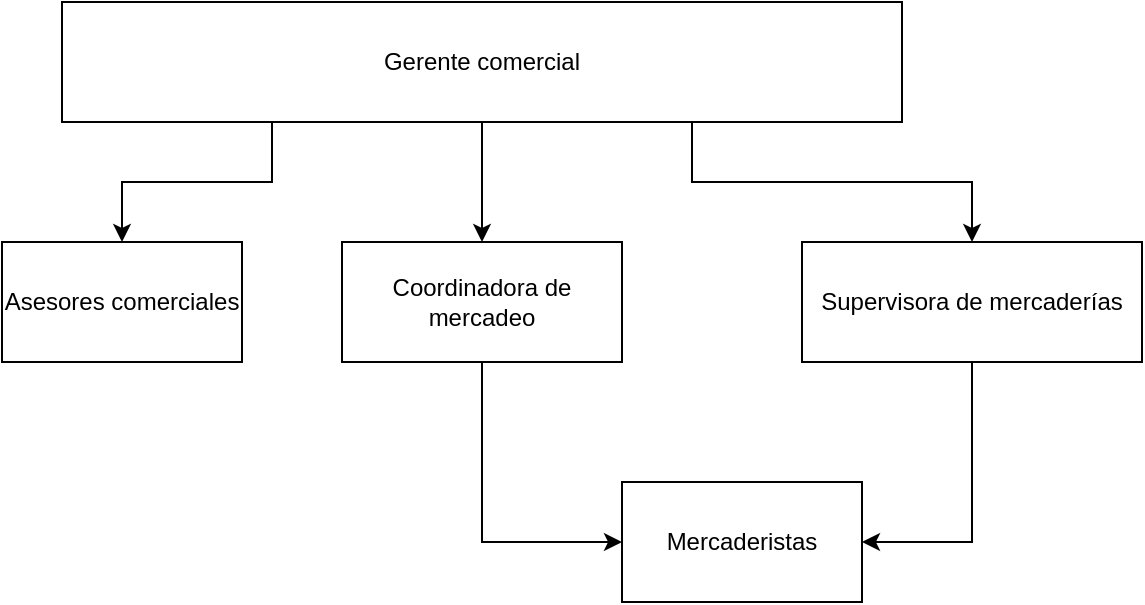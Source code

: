 <mxfile version="28.2.5">
  <diagram name="Página-1" id="z0kumTkfgIMJB3LU8zHn">
    <mxGraphModel dx="1665" dy="825" grid="1" gridSize="10" guides="1" tooltips="1" connect="1" arrows="1" fold="1" page="1" pageScale="1" pageWidth="1654" pageHeight="2336" math="0" shadow="0">
      <root>
        <mxCell id="0" />
        <mxCell id="1" parent="0" />
        <mxCell id="rROXHpLpStxra00sK2MU-6" style="edgeStyle=orthogonalEdgeStyle;rounded=0;orthogonalLoop=1;jettySize=auto;html=1;exitX=0.5;exitY=1;exitDx=0;exitDy=0;entryX=0.5;entryY=0;entryDx=0;entryDy=0;" edge="1" parent="1" source="rROXHpLpStxra00sK2MU-1" target="rROXHpLpStxra00sK2MU-2">
          <mxGeometry relative="1" as="geometry" />
        </mxCell>
        <mxCell id="rROXHpLpStxra00sK2MU-7" style="edgeStyle=orthogonalEdgeStyle;rounded=0;orthogonalLoop=1;jettySize=auto;html=1;exitX=0.75;exitY=1;exitDx=0;exitDy=0;entryX=0.5;entryY=0;entryDx=0;entryDy=0;" edge="1" parent="1" source="rROXHpLpStxra00sK2MU-1" target="rROXHpLpStxra00sK2MU-3">
          <mxGeometry relative="1" as="geometry" />
        </mxCell>
        <mxCell id="rROXHpLpStxra00sK2MU-8" style="edgeStyle=orthogonalEdgeStyle;rounded=0;orthogonalLoop=1;jettySize=auto;html=1;exitX=0.25;exitY=1;exitDx=0;exitDy=0;entryX=0.5;entryY=0;entryDx=0;entryDy=0;" edge="1" parent="1" source="rROXHpLpStxra00sK2MU-1" target="rROXHpLpStxra00sK2MU-5">
          <mxGeometry relative="1" as="geometry" />
        </mxCell>
        <mxCell id="rROXHpLpStxra00sK2MU-1" value="Gerente comercial" style="rounded=0;whiteSpace=wrap;html=1;" vertex="1" parent="1">
          <mxGeometry x="640" y="160" width="420" height="60" as="geometry" />
        </mxCell>
        <mxCell id="rROXHpLpStxra00sK2MU-11" style="edgeStyle=orthogonalEdgeStyle;rounded=0;orthogonalLoop=1;jettySize=auto;html=1;exitX=0.5;exitY=1;exitDx=0;exitDy=0;entryX=0;entryY=0.5;entryDx=0;entryDy=0;" edge="1" parent="1" source="rROXHpLpStxra00sK2MU-2" target="rROXHpLpStxra00sK2MU-4">
          <mxGeometry relative="1" as="geometry" />
        </mxCell>
        <mxCell id="rROXHpLpStxra00sK2MU-2" value="Coordinadora de mercadeo" style="rounded=0;whiteSpace=wrap;html=1;" vertex="1" parent="1">
          <mxGeometry x="780" y="280" width="140" height="60" as="geometry" />
        </mxCell>
        <mxCell id="rROXHpLpStxra00sK2MU-9" style="edgeStyle=orthogonalEdgeStyle;rounded=0;orthogonalLoop=1;jettySize=auto;html=1;exitX=0.5;exitY=1;exitDx=0;exitDy=0;entryX=1;entryY=0.5;entryDx=0;entryDy=0;" edge="1" parent="1" source="rROXHpLpStxra00sK2MU-3" target="rROXHpLpStxra00sK2MU-4">
          <mxGeometry relative="1" as="geometry" />
        </mxCell>
        <mxCell id="rROXHpLpStxra00sK2MU-3" value="Supervisora de mercaderías" style="rounded=0;whiteSpace=wrap;html=1;" vertex="1" parent="1">
          <mxGeometry x="1010" y="280" width="170" height="60" as="geometry" />
        </mxCell>
        <mxCell id="rROXHpLpStxra00sK2MU-4" value="Mercaderistas" style="rounded=0;whiteSpace=wrap;html=1;" vertex="1" parent="1">
          <mxGeometry x="920" y="400" width="120" height="60" as="geometry" />
        </mxCell>
        <mxCell id="rROXHpLpStxra00sK2MU-5" value="Asesores comerciales" style="rounded=0;whiteSpace=wrap;html=1;" vertex="1" parent="1">
          <mxGeometry x="610" y="280" width="120" height="60" as="geometry" />
        </mxCell>
      </root>
    </mxGraphModel>
  </diagram>
</mxfile>
